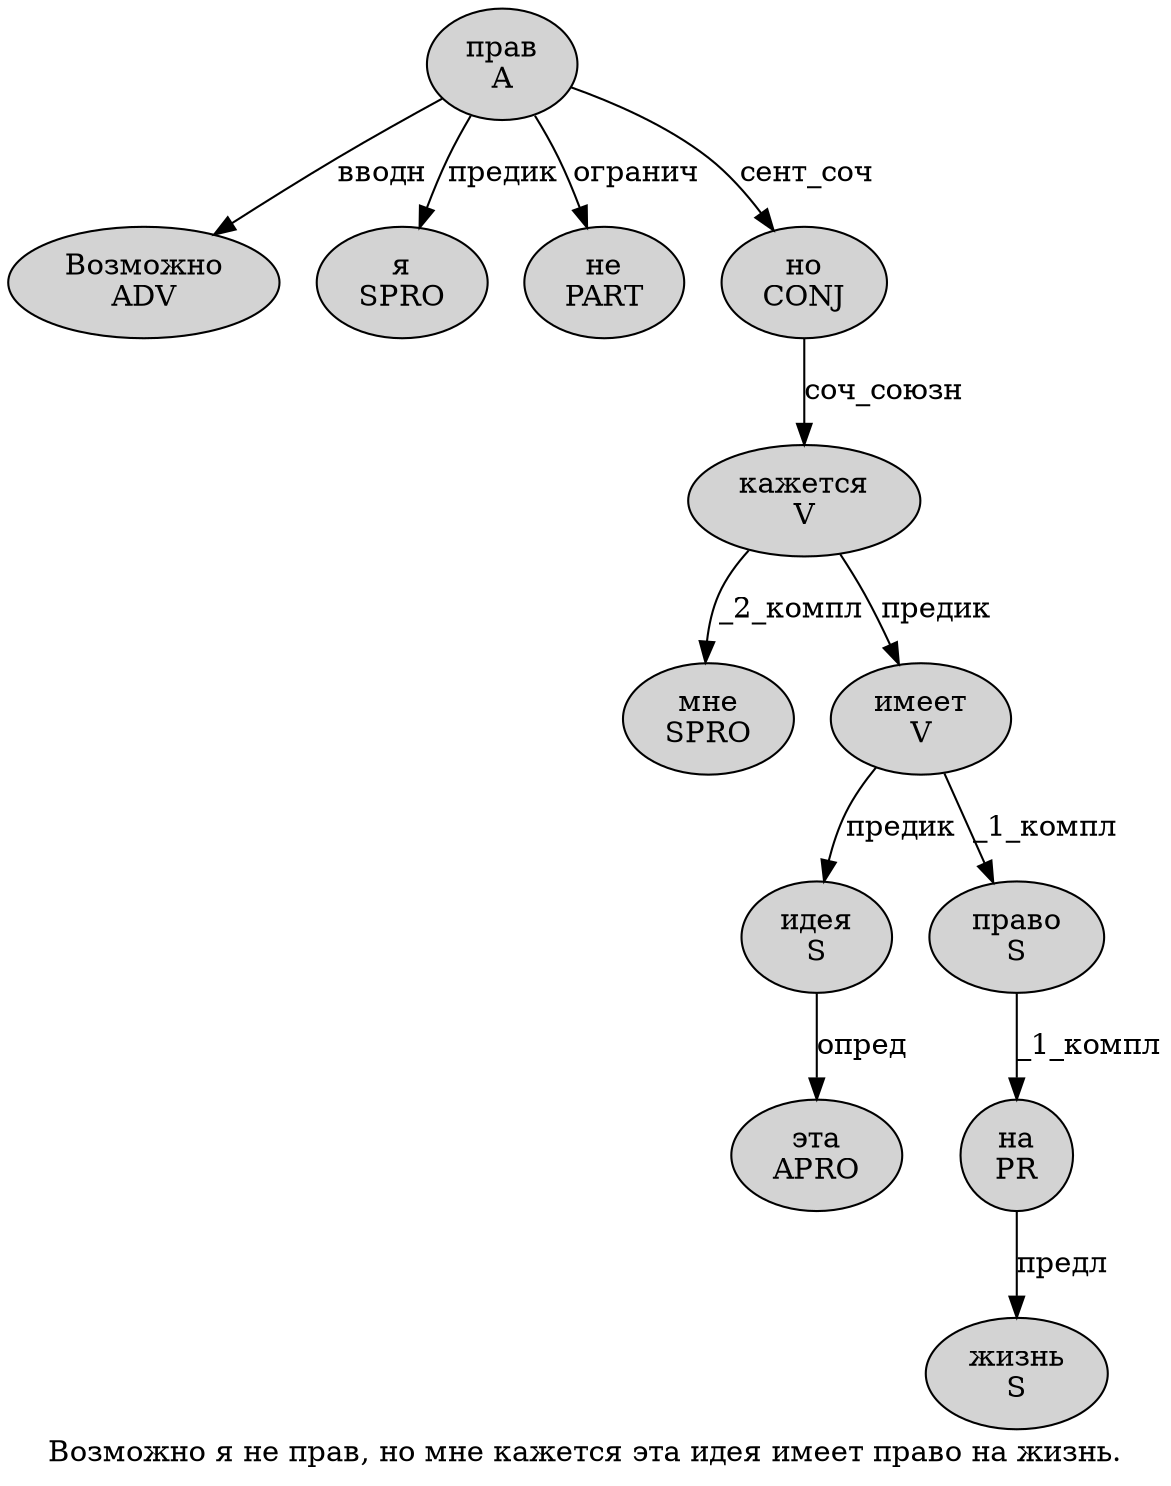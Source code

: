 digraph SENTENCE_184 {
	graph [label="Возможно я не прав, но мне кажется эта идея имеет право на жизнь."]
	node [style=filled]
		0 [label="Возможно
ADV" color="" fillcolor=lightgray penwidth=1 shape=ellipse]
		1 [label="я
SPRO" color="" fillcolor=lightgray penwidth=1 shape=ellipse]
		2 [label="не
PART" color="" fillcolor=lightgray penwidth=1 shape=ellipse]
		3 [label="прав
A" color="" fillcolor=lightgray penwidth=1 shape=ellipse]
		5 [label="но
CONJ" color="" fillcolor=lightgray penwidth=1 shape=ellipse]
		6 [label="мне
SPRO" color="" fillcolor=lightgray penwidth=1 shape=ellipse]
		7 [label="кажется
V" color="" fillcolor=lightgray penwidth=1 shape=ellipse]
		8 [label="эта
APRO" color="" fillcolor=lightgray penwidth=1 shape=ellipse]
		9 [label="идея
S" color="" fillcolor=lightgray penwidth=1 shape=ellipse]
		10 [label="имеет
V" color="" fillcolor=lightgray penwidth=1 shape=ellipse]
		11 [label="право
S" color="" fillcolor=lightgray penwidth=1 shape=ellipse]
		12 [label="на
PR" color="" fillcolor=lightgray penwidth=1 shape=ellipse]
		13 [label="жизнь
S" color="" fillcolor=lightgray penwidth=1 shape=ellipse]
			3 -> 0 [label="вводн"]
			3 -> 1 [label="предик"]
			3 -> 2 [label="огранич"]
			3 -> 5 [label="сент_соч"]
			10 -> 9 [label="предик"]
			10 -> 11 [label="_1_компл"]
			5 -> 7 [label="соч_союзн"]
			7 -> 6 [label="_2_компл"]
			7 -> 10 [label="предик"]
			11 -> 12 [label="_1_компл"]
			9 -> 8 [label="опред"]
			12 -> 13 [label="предл"]
}